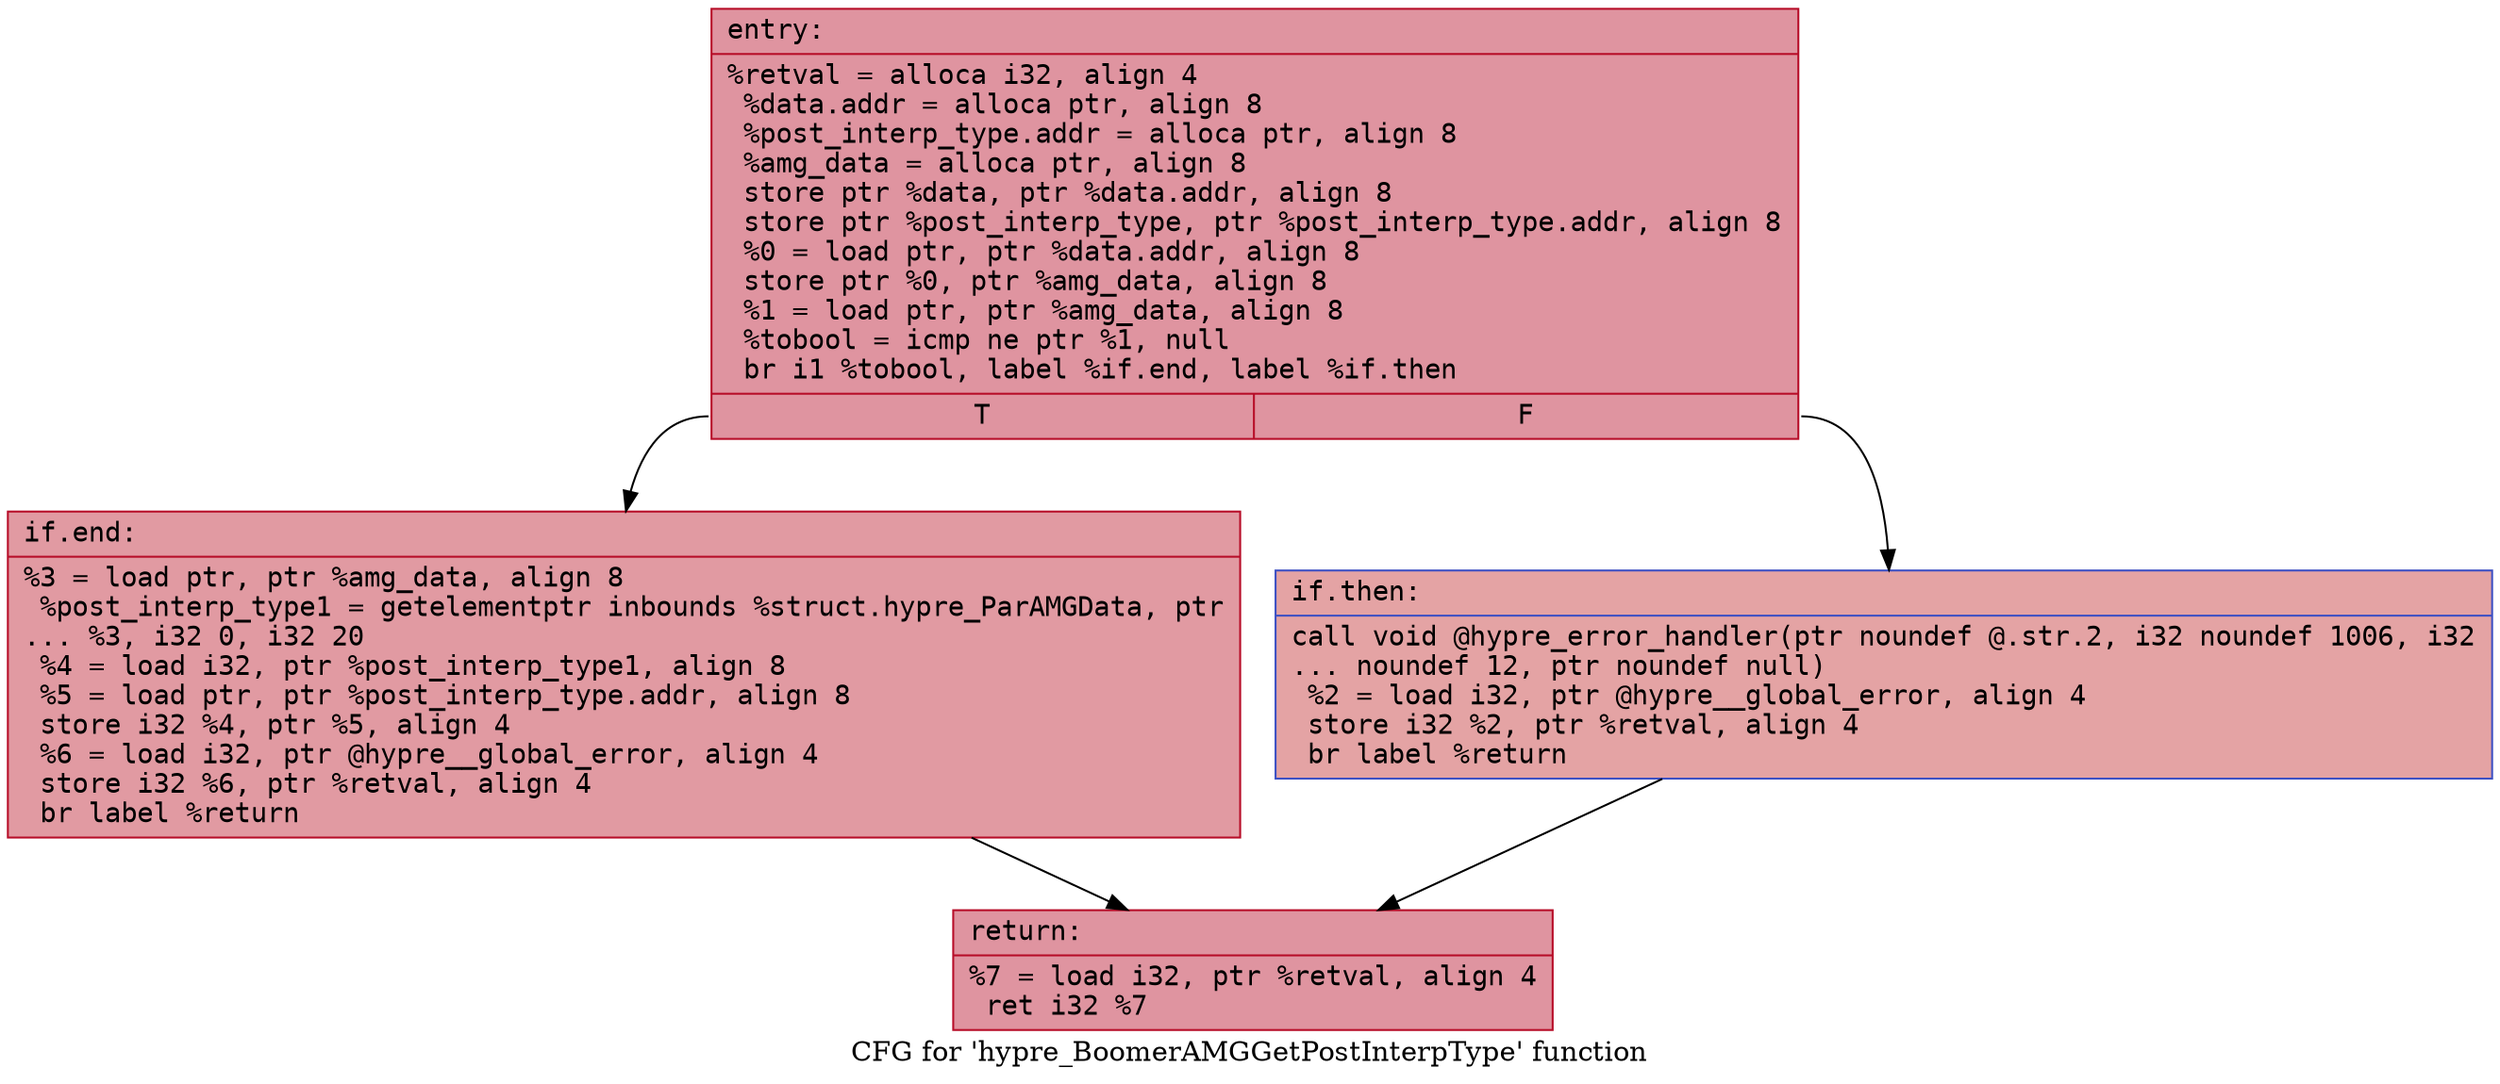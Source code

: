 digraph "CFG for 'hypre_BoomerAMGGetPostInterpType' function" {
	label="CFG for 'hypre_BoomerAMGGetPostInterpType' function";

	Node0x55fa80a627d0 [shape=record,color="#b70d28ff", style=filled, fillcolor="#b70d2870" fontname="Courier",label="{entry:\l|  %retval = alloca i32, align 4\l  %data.addr = alloca ptr, align 8\l  %post_interp_type.addr = alloca ptr, align 8\l  %amg_data = alloca ptr, align 8\l  store ptr %data, ptr %data.addr, align 8\l  store ptr %post_interp_type, ptr %post_interp_type.addr, align 8\l  %0 = load ptr, ptr %data.addr, align 8\l  store ptr %0, ptr %amg_data, align 8\l  %1 = load ptr, ptr %amg_data, align 8\l  %tobool = icmp ne ptr %1, null\l  br i1 %tobool, label %if.end, label %if.then\l|{<s0>T|<s1>F}}"];
	Node0x55fa80a627d0:s0 -> Node0x55fa80a62e80[tooltip="entry -> if.end\nProbability 62.50%" ];
	Node0x55fa80a627d0:s1 -> Node0x55fa80a62ef0[tooltip="entry -> if.then\nProbability 37.50%" ];
	Node0x55fa80a62ef0 [shape=record,color="#3d50c3ff", style=filled, fillcolor="#c32e3170" fontname="Courier",label="{if.then:\l|  call void @hypre_error_handler(ptr noundef @.str.2, i32 noundef 1006, i32\l... noundef 12, ptr noundef null)\l  %2 = load i32, ptr @hypre__global_error, align 4\l  store i32 %2, ptr %retval, align 4\l  br label %return\l}"];
	Node0x55fa80a62ef0 -> Node0x55fa80a63320[tooltip="if.then -> return\nProbability 100.00%" ];
	Node0x55fa80a62e80 [shape=record,color="#b70d28ff", style=filled, fillcolor="#bb1b2c70" fontname="Courier",label="{if.end:\l|  %3 = load ptr, ptr %amg_data, align 8\l  %post_interp_type1 = getelementptr inbounds %struct.hypre_ParAMGData, ptr\l... %3, i32 0, i32 20\l  %4 = load i32, ptr %post_interp_type1, align 8\l  %5 = load ptr, ptr %post_interp_type.addr, align 8\l  store i32 %4, ptr %5, align 4\l  %6 = load i32, ptr @hypre__global_error, align 4\l  store i32 %6, ptr %retval, align 4\l  br label %return\l}"];
	Node0x55fa80a62e80 -> Node0x55fa80a63320[tooltip="if.end -> return\nProbability 100.00%" ];
	Node0x55fa80a63320 [shape=record,color="#b70d28ff", style=filled, fillcolor="#b70d2870" fontname="Courier",label="{return:\l|  %7 = load i32, ptr %retval, align 4\l  ret i32 %7\l}"];
}
